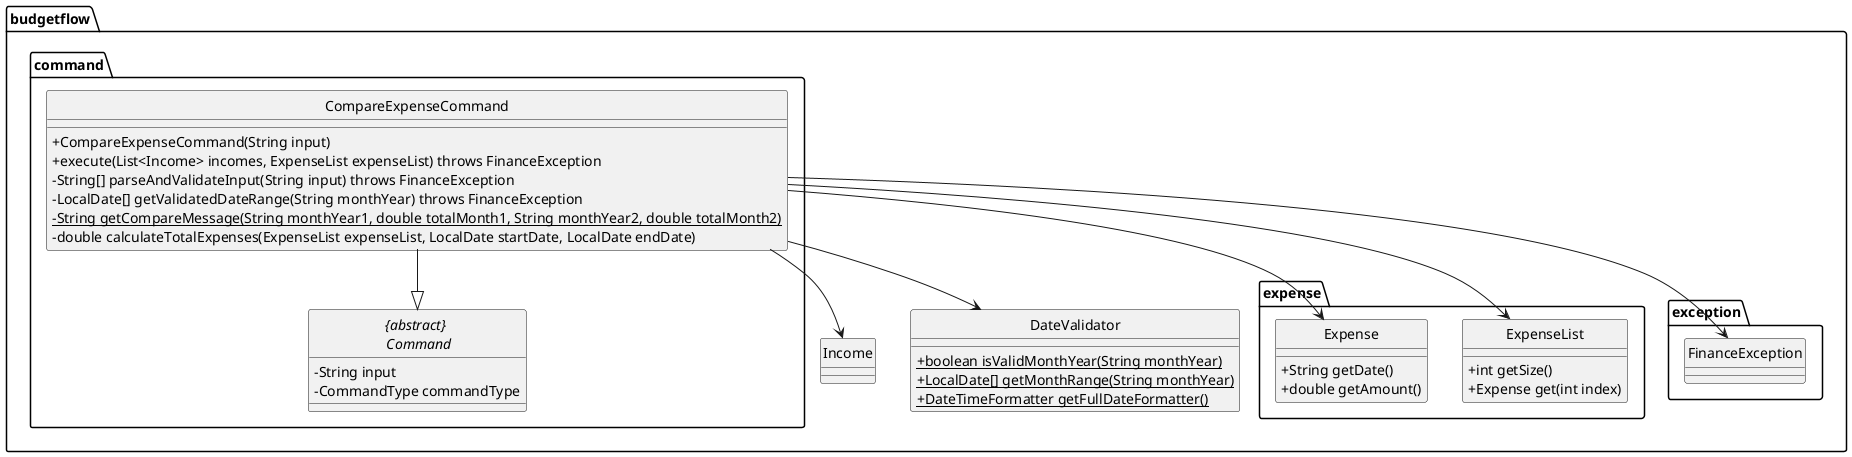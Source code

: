 @startuml

hide circle
skinparam classAttributeIconSize 0

package budgetflow{
    package budgetflow.command{
        class CompareExpenseCommand {
            + CompareExpenseCommand(String input)
            + execute(List<Income> incomes, ExpenseList expenseList) throws FinanceException
            - String[] parseAndValidateInput(String input) throws FinanceException
            - LocalDate[] getValidatedDateRange(String monthYear) throws FinanceException
            - {static} String getCompareMessage(String monthYear1, double totalMonth1, String monthYear2, double totalMonth2)
            - double calculateTotalExpenses(ExpenseList expenseList, LocalDate startDate, LocalDate endDate)
        }

        abstract class "{abstract} \n Command" {
            - String input
            - CommandType commandType
        }
    }

    package budgetflow.expense{
        class ExpenseList {
            + int getSize()
            + Expense get(int index)
        }

        class Expense {
            + String getDate()
            + double getAmount()
        }
    }

    class Income {}

    class DateValidator {
        + {static} boolean isValidMonthYear(String monthYear)
        + {static} LocalDate[] getMonthRange(String monthYear)
        + {static} DateTimeFormatter getFullDateFormatter()
    }

    package budgetflow.exception{
        class FinanceException{}
    }
}

CompareExpenseCommand --|> "{abstract} \n Command"
CompareExpenseCommand --> ExpenseList
CompareExpenseCommand --> Expense
CompareExpenseCommand --> Income
CompareExpenseCommand --> DateValidator
CompareExpenseCommand --> FinanceException
@enduml
